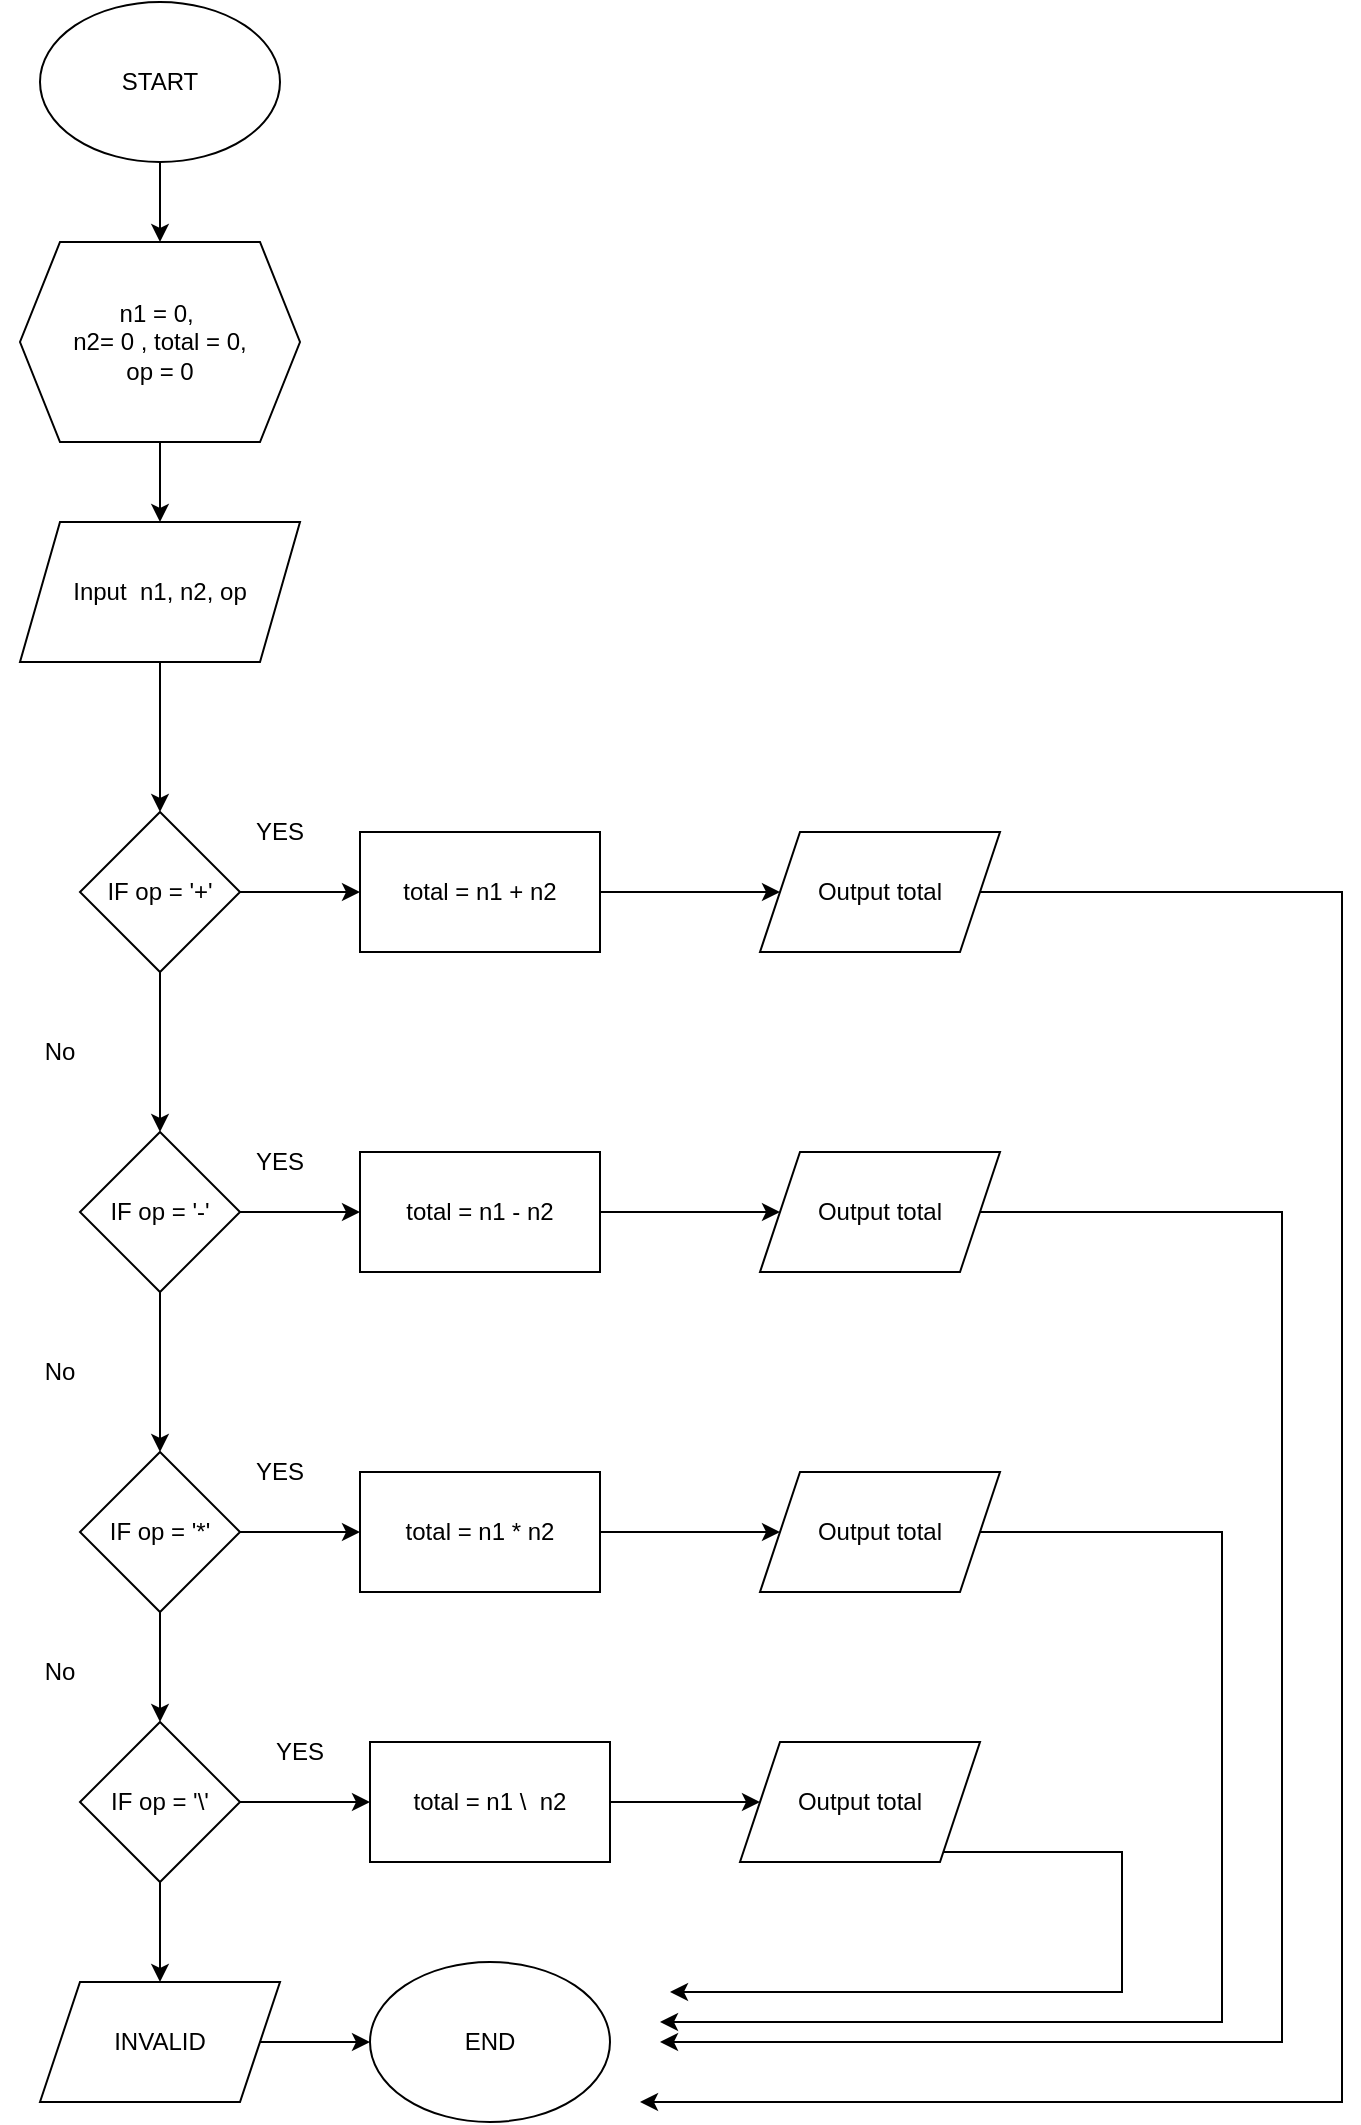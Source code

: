 <mxfile version="23.0.2" type="github">
  <diagram name="Page-1" id="iXOcRDY0NKMMEdiEWi6a">
    <mxGraphModel dx="1313" dy="653" grid="1" gridSize="10" guides="1" tooltips="1" connect="1" arrows="1" fold="1" page="1" pageScale="1" pageWidth="850" pageHeight="1100" math="0" shadow="0">
      <root>
        <mxCell id="0" />
        <mxCell id="1" parent="0" />
        <mxCell id="JZjwSMfY0s4pdiB9s8ZH-5" value="" style="edgeStyle=orthogonalEdgeStyle;rounded=0;orthogonalLoop=1;jettySize=auto;html=1;" edge="1" parent="1" source="JZjwSMfY0s4pdiB9s8ZH-1" target="JZjwSMfY0s4pdiB9s8ZH-2">
          <mxGeometry relative="1" as="geometry" />
        </mxCell>
        <mxCell id="JZjwSMfY0s4pdiB9s8ZH-1" value="START" style="ellipse;whiteSpace=wrap;html=1;" vertex="1" parent="1">
          <mxGeometry x="140" y="20" width="120" height="80" as="geometry" />
        </mxCell>
        <mxCell id="JZjwSMfY0s4pdiB9s8ZH-7" value="" style="edgeStyle=orthogonalEdgeStyle;rounded=0;orthogonalLoop=1;jettySize=auto;html=1;" edge="1" parent="1" source="JZjwSMfY0s4pdiB9s8ZH-2" target="JZjwSMfY0s4pdiB9s8ZH-6">
          <mxGeometry relative="1" as="geometry" />
        </mxCell>
        <mxCell id="JZjwSMfY0s4pdiB9s8ZH-2" value="n1 = 0,&amp;nbsp;&lt;br&gt;n2= 0 , total = 0,&lt;br&gt;op = 0" style="shape=hexagon;perimeter=hexagonPerimeter2;whiteSpace=wrap;html=1;fixedSize=1;" vertex="1" parent="1">
          <mxGeometry x="130" y="140" width="140" height="100" as="geometry" />
        </mxCell>
        <mxCell id="JZjwSMfY0s4pdiB9s8ZH-9" value="" style="edgeStyle=orthogonalEdgeStyle;rounded=0;orthogonalLoop=1;jettySize=auto;html=1;" edge="1" parent="1" source="JZjwSMfY0s4pdiB9s8ZH-6" target="JZjwSMfY0s4pdiB9s8ZH-8">
          <mxGeometry relative="1" as="geometry" />
        </mxCell>
        <mxCell id="JZjwSMfY0s4pdiB9s8ZH-6" value="Input&amp;nbsp; n1, n2, op" style="shape=parallelogram;perimeter=parallelogramPerimeter;whiteSpace=wrap;html=1;fixedSize=1;" vertex="1" parent="1">
          <mxGeometry x="130" y="280" width="140" height="70" as="geometry" />
        </mxCell>
        <mxCell id="JZjwSMfY0s4pdiB9s8ZH-11" value="" style="edgeStyle=orthogonalEdgeStyle;rounded=0;orthogonalLoop=1;jettySize=auto;html=1;" edge="1" parent="1" source="JZjwSMfY0s4pdiB9s8ZH-8" target="JZjwSMfY0s4pdiB9s8ZH-10">
          <mxGeometry relative="1" as="geometry" />
        </mxCell>
        <mxCell id="JZjwSMfY0s4pdiB9s8ZH-15" value="" style="edgeStyle=orthogonalEdgeStyle;rounded=0;orthogonalLoop=1;jettySize=auto;html=1;" edge="1" parent="1" source="JZjwSMfY0s4pdiB9s8ZH-8" target="JZjwSMfY0s4pdiB9s8ZH-14">
          <mxGeometry relative="1" as="geometry" />
        </mxCell>
        <mxCell id="JZjwSMfY0s4pdiB9s8ZH-8" value="IF op = &#39;+&#39;" style="rhombus;whiteSpace=wrap;html=1;" vertex="1" parent="1">
          <mxGeometry x="160" y="425" width="80" height="80" as="geometry" />
        </mxCell>
        <mxCell id="JZjwSMfY0s4pdiB9s8ZH-13" value="" style="edgeStyle=orthogonalEdgeStyle;rounded=0;orthogonalLoop=1;jettySize=auto;html=1;" edge="1" parent="1" source="JZjwSMfY0s4pdiB9s8ZH-10" target="JZjwSMfY0s4pdiB9s8ZH-12">
          <mxGeometry relative="1" as="geometry" />
        </mxCell>
        <mxCell id="JZjwSMfY0s4pdiB9s8ZH-10" value="total = n1 + n2" style="whiteSpace=wrap;html=1;" vertex="1" parent="1">
          <mxGeometry x="300" y="435" width="120" height="60" as="geometry" />
        </mxCell>
        <mxCell id="JZjwSMfY0s4pdiB9s8ZH-33" style="edgeStyle=orthogonalEdgeStyle;rounded=0;orthogonalLoop=1;jettySize=auto;html=1;" edge="1" parent="1" source="JZjwSMfY0s4pdiB9s8ZH-12">
          <mxGeometry relative="1" as="geometry">
            <mxPoint x="440" y="1070" as="targetPoint" />
            <Array as="points">
              <mxPoint x="791" y="465" />
            </Array>
          </mxGeometry>
        </mxCell>
        <mxCell id="JZjwSMfY0s4pdiB9s8ZH-12" value="Output total" style="shape=parallelogram;perimeter=parallelogramPerimeter;whiteSpace=wrap;html=1;fixedSize=1;" vertex="1" parent="1">
          <mxGeometry x="500" y="435" width="120" height="60" as="geometry" />
        </mxCell>
        <mxCell id="JZjwSMfY0s4pdiB9s8ZH-17" value="" style="edgeStyle=orthogonalEdgeStyle;rounded=0;orthogonalLoop=1;jettySize=auto;html=1;" edge="1" parent="1" source="JZjwSMfY0s4pdiB9s8ZH-14" target="JZjwSMfY0s4pdiB9s8ZH-16">
          <mxGeometry relative="1" as="geometry" />
        </mxCell>
        <mxCell id="JZjwSMfY0s4pdiB9s8ZH-21" value="" style="edgeStyle=orthogonalEdgeStyle;rounded=0;orthogonalLoop=1;jettySize=auto;html=1;" edge="1" parent="1" source="JZjwSMfY0s4pdiB9s8ZH-14" target="JZjwSMfY0s4pdiB9s8ZH-20">
          <mxGeometry relative="1" as="geometry" />
        </mxCell>
        <mxCell id="JZjwSMfY0s4pdiB9s8ZH-14" value="IF op = &#39;-&#39;" style="rhombus;whiteSpace=wrap;html=1;" vertex="1" parent="1">
          <mxGeometry x="160" y="585" width="80" height="80" as="geometry" />
        </mxCell>
        <mxCell id="JZjwSMfY0s4pdiB9s8ZH-19" value="" style="edgeStyle=orthogonalEdgeStyle;rounded=0;orthogonalLoop=1;jettySize=auto;html=1;" edge="1" parent="1" source="JZjwSMfY0s4pdiB9s8ZH-16" target="JZjwSMfY0s4pdiB9s8ZH-18">
          <mxGeometry relative="1" as="geometry" />
        </mxCell>
        <mxCell id="JZjwSMfY0s4pdiB9s8ZH-16" value="total = n1 - n2" style="whiteSpace=wrap;html=1;" vertex="1" parent="1">
          <mxGeometry x="300" y="595" width="120" height="60" as="geometry" />
        </mxCell>
        <mxCell id="JZjwSMfY0s4pdiB9s8ZH-34" style="edgeStyle=orthogonalEdgeStyle;rounded=0;orthogonalLoop=1;jettySize=auto;html=1;" edge="1" parent="1" source="JZjwSMfY0s4pdiB9s8ZH-18">
          <mxGeometry relative="1" as="geometry">
            <mxPoint x="450" y="1040" as="targetPoint" />
            <Array as="points">
              <mxPoint x="761" y="625" />
            </Array>
          </mxGeometry>
        </mxCell>
        <mxCell id="JZjwSMfY0s4pdiB9s8ZH-18" value="Output total" style="shape=parallelogram;perimeter=parallelogramPerimeter;whiteSpace=wrap;html=1;fixedSize=1;" vertex="1" parent="1">
          <mxGeometry x="500" y="595" width="120" height="60" as="geometry" />
        </mxCell>
        <mxCell id="JZjwSMfY0s4pdiB9s8ZH-23" value="" style="edgeStyle=orthogonalEdgeStyle;rounded=0;orthogonalLoop=1;jettySize=auto;html=1;" edge="1" parent="1" source="JZjwSMfY0s4pdiB9s8ZH-20" target="JZjwSMfY0s4pdiB9s8ZH-22">
          <mxGeometry relative="1" as="geometry" />
        </mxCell>
        <mxCell id="JZjwSMfY0s4pdiB9s8ZH-27" value="" style="edgeStyle=orthogonalEdgeStyle;rounded=0;orthogonalLoop=1;jettySize=auto;html=1;" edge="1" parent="1" source="JZjwSMfY0s4pdiB9s8ZH-20" target="JZjwSMfY0s4pdiB9s8ZH-26">
          <mxGeometry relative="1" as="geometry" />
        </mxCell>
        <mxCell id="JZjwSMfY0s4pdiB9s8ZH-20" value="IF op = &#39;*&#39;" style="rhombus;whiteSpace=wrap;html=1;" vertex="1" parent="1">
          <mxGeometry x="160" y="745" width="80" height="80" as="geometry" />
        </mxCell>
        <mxCell id="JZjwSMfY0s4pdiB9s8ZH-25" value="" style="edgeStyle=orthogonalEdgeStyle;rounded=0;orthogonalLoop=1;jettySize=auto;html=1;" edge="1" parent="1" source="JZjwSMfY0s4pdiB9s8ZH-22" target="JZjwSMfY0s4pdiB9s8ZH-24">
          <mxGeometry relative="1" as="geometry" />
        </mxCell>
        <mxCell id="JZjwSMfY0s4pdiB9s8ZH-22" value="total = n1 * n2" style="whiteSpace=wrap;html=1;" vertex="1" parent="1">
          <mxGeometry x="300" y="755" width="120" height="60" as="geometry" />
        </mxCell>
        <mxCell id="JZjwSMfY0s4pdiB9s8ZH-35" style="edgeStyle=orthogonalEdgeStyle;rounded=0;orthogonalLoop=1;jettySize=auto;html=1;" edge="1" parent="1" source="JZjwSMfY0s4pdiB9s8ZH-24">
          <mxGeometry relative="1" as="geometry">
            <mxPoint x="450" y="1030" as="targetPoint" />
            <Array as="points">
              <mxPoint x="731" y="785" />
            </Array>
          </mxGeometry>
        </mxCell>
        <mxCell id="JZjwSMfY0s4pdiB9s8ZH-24" value="Output total" style="shape=parallelogram;perimeter=parallelogramPerimeter;whiteSpace=wrap;html=1;fixedSize=1;" vertex="1" parent="1">
          <mxGeometry x="500" y="755" width="120" height="60" as="geometry" />
        </mxCell>
        <mxCell id="JZjwSMfY0s4pdiB9s8ZH-29" value="" style="edgeStyle=orthogonalEdgeStyle;rounded=0;orthogonalLoop=1;jettySize=auto;html=1;" edge="1" parent="1" source="JZjwSMfY0s4pdiB9s8ZH-26" target="JZjwSMfY0s4pdiB9s8ZH-28">
          <mxGeometry relative="1" as="geometry" />
        </mxCell>
        <mxCell id="JZjwSMfY0s4pdiB9s8ZH-39" value="" style="edgeStyle=orthogonalEdgeStyle;rounded=0;orthogonalLoop=1;jettySize=auto;html=1;" edge="1" parent="1" source="JZjwSMfY0s4pdiB9s8ZH-26" target="JZjwSMfY0s4pdiB9s8ZH-38">
          <mxGeometry relative="1" as="geometry" />
        </mxCell>
        <mxCell id="JZjwSMfY0s4pdiB9s8ZH-26" value="IF op = &#39;\&#39;" style="rhombus;whiteSpace=wrap;html=1;" vertex="1" parent="1">
          <mxGeometry x="160" y="880" width="80" height="80" as="geometry" />
        </mxCell>
        <mxCell id="JZjwSMfY0s4pdiB9s8ZH-31" value="" style="edgeStyle=orthogonalEdgeStyle;rounded=0;orthogonalLoop=1;jettySize=auto;html=1;" edge="1" parent="1" source="JZjwSMfY0s4pdiB9s8ZH-28" target="JZjwSMfY0s4pdiB9s8ZH-30">
          <mxGeometry relative="1" as="geometry" />
        </mxCell>
        <mxCell id="JZjwSMfY0s4pdiB9s8ZH-28" value="total = n1 \&amp;nbsp; n2" style="whiteSpace=wrap;html=1;" vertex="1" parent="1">
          <mxGeometry x="305" y="890" width="120" height="60" as="geometry" />
        </mxCell>
        <mxCell id="JZjwSMfY0s4pdiB9s8ZH-36" style="edgeStyle=orthogonalEdgeStyle;rounded=0;orthogonalLoop=1;jettySize=auto;html=1;" edge="1" parent="1" source="JZjwSMfY0s4pdiB9s8ZH-30">
          <mxGeometry relative="1" as="geometry">
            <mxPoint x="455" y="1015" as="targetPoint" />
            <Array as="points">
              <mxPoint x="681" y="945" />
            </Array>
          </mxGeometry>
        </mxCell>
        <mxCell id="JZjwSMfY0s4pdiB9s8ZH-30" value="Output total" style="shape=parallelogram;perimeter=parallelogramPerimeter;whiteSpace=wrap;html=1;fixedSize=1;" vertex="1" parent="1">
          <mxGeometry x="490" y="890" width="120" height="60" as="geometry" />
        </mxCell>
        <mxCell id="JZjwSMfY0s4pdiB9s8ZH-32" value="END" style="ellipse;whiteSpace=wrap;html=1;" vertex="1" parent="1">
          <mxGeometry x="305" y="1000" width="120" height="80" as="geometry" />
        </mxCell>
        <mxCell id="JZjwSMfY0s4pdiB9s8ZH-40" value="" style="edgeStyle=orthogonalEdgeStyle;rounded=0;orthogonalLoop=1;jettySize=auto;html=1;" edge="1" parent="1" source="JZjwSMfY0s4pdiB9s8ZH-38" target="JZjwSMfY0s4pdiB9s8ZH-32">
          <mxGeometry relative="1" as="geometry" />
        </mxCell>
        <mxCell id="JZjwSMfY0s4pdiB9s8ZH-38" value="INVALID" style="shape=parallelogram;perimeter=parallelogramPerimeter;whiteSpace=wrap;html=1;fixedSize=1;" vertex="1" parent="1">
          <mxGeometry x="140" y="1010" width="120" height="60" as="geometry" />
        </mxCell>
        <mxCell id="JZjwSMfY0s4pdiB9s8ZH-41" value="YES" style="text;html=1;strokeColor=none;fillColor=none;align=center;verticalAlign=middle;whiteSpace=wrap;rounded=0;" vertex="1" parent="1">
          <mxGeometry x="230" y="420" width="60" height="30" as="geometry" />
        </mxCell>
        <mxCell id="JZjwSMfY0s4pdiB9s8ZH-42" value="YES" style="text;html=1;strokeColor=none;fillColor=none;align=center;verticalAlign=middle;whiteSpace=wrap;rounded=0;" vertex="1" parent="1">
          <mxGeometry x="230" y="585" width="60" height="30" as="geometry" />
        </mxCell>
        <mxCell id="JZjwSMfY0s4pdiB9s8ZH-43" value="YES" style="text;html=1;strokeColor=none;fillColor=none;align=center;verticalAlign=middle;whiteSpace=wrap;rounded=0;" vertex="1" parent="1">
          <mxGeometry x="230" y="740" width="60" height="30" as="geometry" />
        </mxCell>
        <mxCell id="JZjwSMfY0s4pdiB9s8ZH-44" value="YES" style="text;html=1;strokeColor=none;fillColor=none;align=center;verticalAlign=middle;whiteSpace=wrap;rounded=0;" vertex="1" parent="1">
          <mxGeometry x="240" y="880" width="60" height="30" as="geometry" />
        </mxCell>
        <mxCell id="JZjwSMfY0s4pdiB9s8ZH-45" value="No" style="text;html=1;strokeColor=none;fillColor=none;align=center;verticalAlign=middle;whiteSpace=wrap;rounded=0;" vertex="1" parent="1">
          <mxGeometry x="120" y="840" width="60" height="30" as="geometry" />
        </mxCell>
        <mxCell id="JZjwSMfY0s4pdiB9s8ZH-46" value="No" style="text;html=1;strokeColor=none;fillColor=none;align=center;verticalAlign=middle;whiteSpace=wrap;rounded=0;" vertex="1" parent="1">
          <mxGeometry x="120" y="690" width="60" height="30" as="geometry" />
        </mxCell>
        <mxCell id="JZjwSMfY0s4pdiB9s8ZH-47" value="No" style="text;html=1;strokeColor=none;fillColor=none;align=center;verticalAlign=middle;whiteSpace=wrap;rounded=0;" vertex="1" parent="1">
          <mxGeometry x="120" y="530" width="60" height="30" as="geometry" />
        </mxCell>
      </root>
    </mxGraphModel>
  </diagram>
</mxfile>

